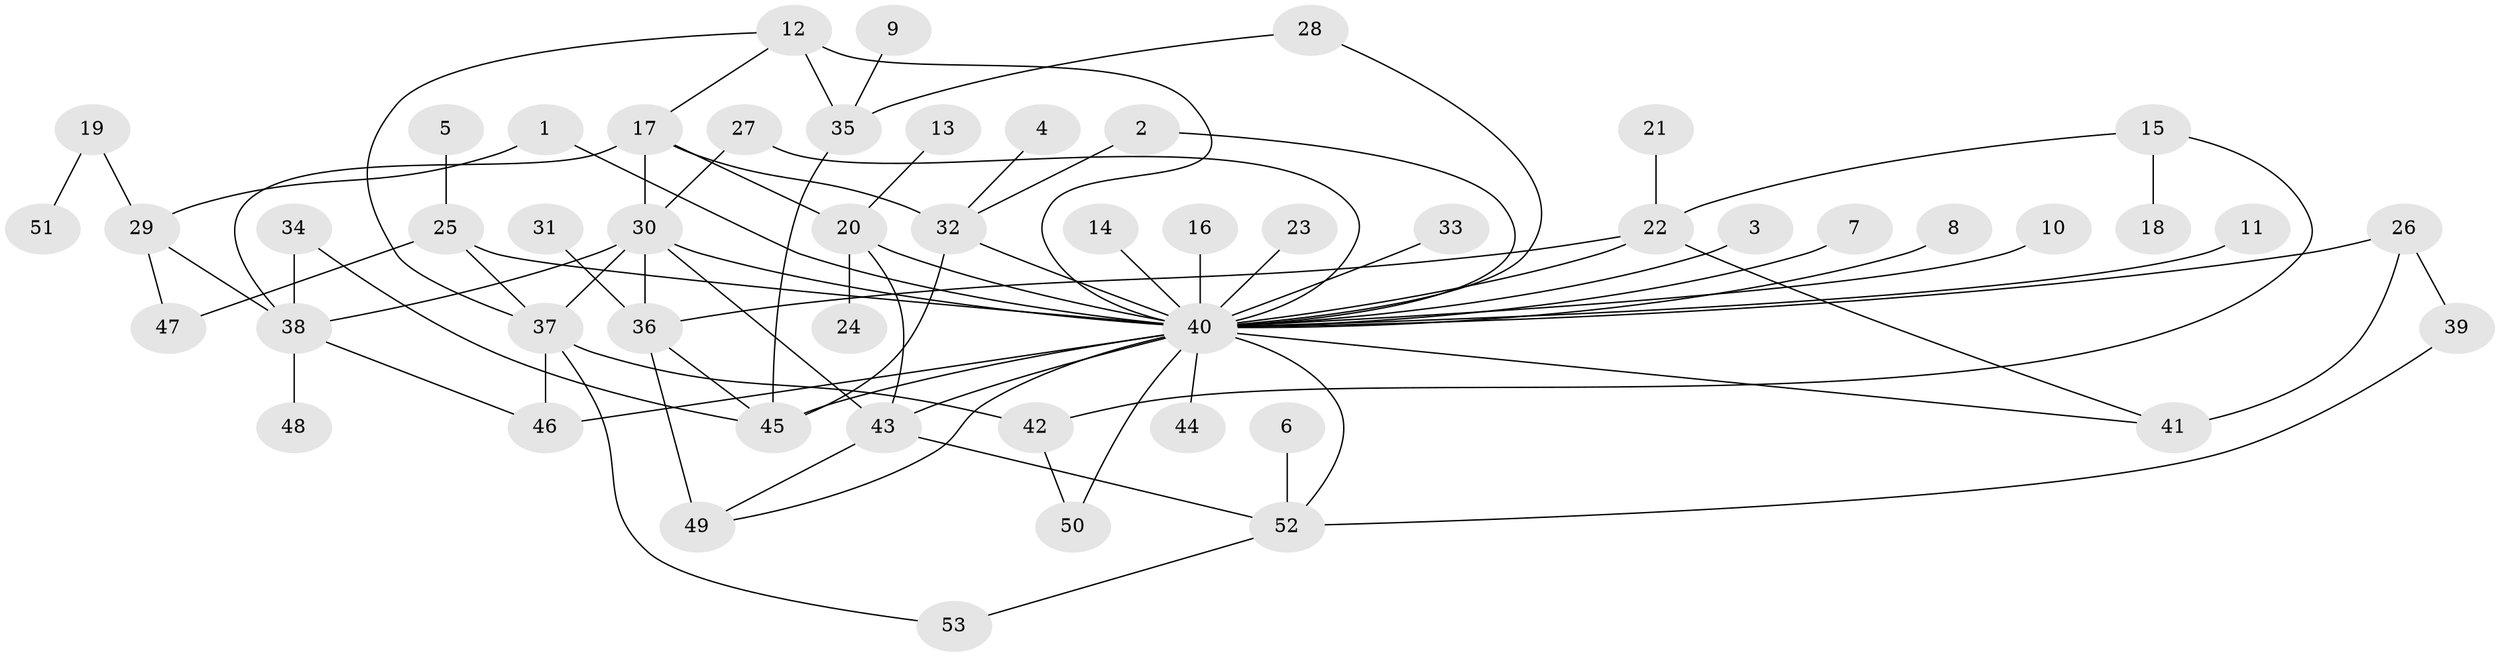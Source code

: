 // original degree distribution, {7: 0.0380952380952381, 32: 0.009523809523809525, 3: 0.0761904761904762, 2: 0.2, 5: 0.06666666666666667, 11: 0.009523809523809525, 6: 0.05714285714285714, 8: 0.01904761904761905, 1: 0.5142857142857142, 4: 0.009523809523809525}
// Generated by graph-tools (version 1.1) at 2025/01/03/09/25 03:01:53]
// undirected, 53 vertices, 81 edges
graph export_dot {
graph [start="1"]
  node [color=gray90,style=filled];
  1;
  2;
  3;
  4;
  5;
  6;
  7;
  8;
  9;
  10;
  11;
  12;
  13;
  14;
  15;
  16;
  17;
  18;
  19;
  20;
  21;
  22;
  23;
  24;
  25;
  26;
  27;
  28;
  29;
  30;
  31;
  32;
  33;
  34;
  35;
  36;
  37;
  38;
  39;
  40;
  41;
  42;
  43;
  44;
  45;
  46;
  47;
  48;
  49;
  50;
  51;
  52;
  53;
  1 -- 29 [weight=1.0];
  1 -- 40 [weight=1.0];
  2 -- 32 [weight=1.0];
  2 -- 40 [weight=1.0];
  3 -- 40 [weight=1.0];
  4 -- 32 [weight=1.0];
  5 -- 25 [weight=1.0];
  6 -- 52 [weight=1.0];
  7 -- 40 [weight=1.0];
  8 -- 40 [weight=1.0];
  9 -- 35 [weight=1.0];
  10 -- 40 [weight=1.0];
  11 -- 40 [weight=1.0];
  12 -- 17 [weight=1.0];
  12 -- 35 [weight=2.0];
  12 -- 37 [weight=1.0];
  12 -- 40 [weight=1.0];
  13 -- 20 [weight=1.0];
  14 -- 40 [weight=1.0];
  15 -- 18 [weight=1.0];
  15 -- 22 [weight=1.0];
  15 -- 42 [weight=1.0];
  16 -- 40 [weight=1.0];
  17 -- 20 [weight=1.0];
  17 -- 30 [weight=1.0];
  17 -- 32 [weight=1.0];
  17 -- 38 [weight=1.0];
  19 -- 29 [weight=1.0];
  19 -- 51 [weight=1.0];
  20 -- 24 [weight=1.0];
  20 -- 40 [weight=1.0];
  20 -- 43 [weight=1.0];
  21 -- 22 [weight=1.0];
  22 -- 36 [weight=1.0];
  22 -- 40 [weight=1.0];
  22 -- 41 [weight=1.0];
  23 -- 40 [weight=1.0];
  25 -- 37 [weight=1.0];
  25 -- 40 [weight=1.0];
  25 -- 47 [weight=1.0];
  26 -- 39 [weight=1.0];
  26 -- 40 [weight=1.0];
  26 -- 41 [weight=2.0];
  27 -- 30 [weight=1.0];
  27 -- 40 [weight=1.0];
  28 -- 35 [weight=1.0];
  28 -- 40 [weight=1.0];
  29 -- 38 [weight=1.0];
  29 -- 47 [weight=1.0];
  30 -- 36 [weight=1.0];
  30 -- 37 [weight=1.0];
  30 -- 38 [weight=1.0];
  30 -- 40 [weight=1.0];
  30 -- 43 [weight=2.0];
  31 -- 36 [weight=1.0];
  32 -- 40 [weight=1.0];
  32 -- 45 [weight=1.0];
  33 -- 40 [weight=1.0];
  34 -- 38 [weight=1.0];
  34 -- 45 [weight=1.0];
  35 -- 45 [weight=1.0];
  36 -- 45 [weight=1.0];
  36 -- 49 [weight=2.0];
  37 -- 42 [weight=2.0];
  37 -- 46 [weight=1.0];
  37 -- 53 [weight=1.0];
  38 -- 46 [weight=1.0];
  38 -- 48 [weight=1.0];
  39 -- 52 [weight=1.0];
  40 -- 41 [weight=1.0];
  40 -- 43 [weight=2.0];
  40 -- 44 [weight=1.0];
  40 -- 45 [weight=1.0];
  40 -- 46 [weight=1.0];
  40 -- 49 [weight=1.0];
  40 -- 50 [weight=1.0];
  40 -- 52 [weight=1.0];
  42 -- 50 [weight=1.0];
  43 -- 49 [weight=1.0];
  43 -- 52 [weight=1.0];
  52 -- 53 [weight=1.0];
}
